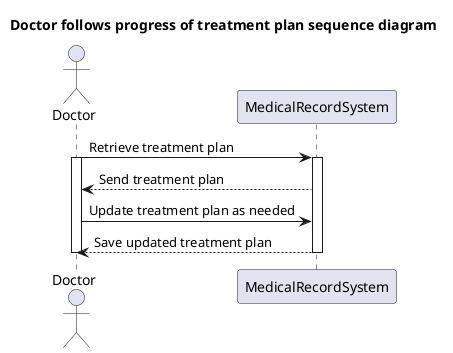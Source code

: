 @startuml
title Doctor follows progress of treatment plan sequence diagram

Actor Doctor
participant MedicalRecordSystem

Doctor -> MedicalRecordSystem : Retrieve treatment plan
activate Doctor
activate MedicalRecordSystem
MedicalRecordSystem --> Doctor : Send treatment plan
Doctor -> MedicalRecordSystem : Update treatment plan as needed
MedicalRecordSystem --> Doctor : Save updated treatment plan
deactivate MedicalRecordSystem
deactivate Doctor
@enduml
